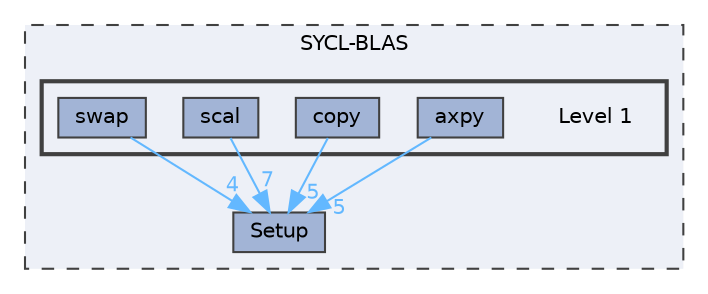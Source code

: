 digraph "SYCL-BLAS/Level 1"
{
 // LATEX_PDF_SIZE
  bgcolor="transparent";
  edge [fontname=Helvetica,fontsize=10,labelfontname=Helvetica,labelfontsize=10];
  node [fontname=Helvetica,fontsize=10,shape=box,height=0.2,width=0.4];
  compound=true
  subgraph clusterdir_2e9f169625e7208e21be673b418e5949 {
    graph [ bgcolor="#edf0f7", pencolor="grey25", label="SYCL-BLAS", fontname=Helvetica,fontsize=10 style="filled,dashed", URL="dir_2e9f169625e7208e21be673b418e5949.html",tooltip=""]
  dir_2cf803bbad5736ac46e5b9bef0403cf0 [label="Setup", fillcolor="#a2b4d6", color="grey25", style="filled", URL="dir_2cf803bbad5736ac46e5b9bef0403cf0.html",tooltip=""];
  subgraph clusterdir_4bdbafa1a890e85c566b99a7d5528745 {
    graph [ bgcolor="#edf0f7", pencolor="grey25", label="", fontname=Helvetica,fontsize=10 style="filled,bold", URL="dir_4bdbafa1a890e85c566b99a7d5528745.html",tooltip=""]
    dir_4bdbafa1a890e85c566b99a7d5528745 [shape=plaintext, label="Level 1"];
  dir_5b26f3b77052ee5914eb9abdf5d2fb37 [label="axpy", fillcolor="#a2b4d6", color="grey25", style="filled", URL="dir_5b26f3b77052ee5914eb9abdf5d2fb37.html",tooltip=""];
  dir_1d6be90e8f96798ae3f49dd6839f4864 [label="copy", fillcolor="#a2b4d6", color="grey25", style="filled", URL="dir_1d6be90e8f96798ae3f49dd6839f4864.html",tooltip=""];
  dir_ba3c2169517eea9bea8909081c6e95b9 [label="scal", fillcolor="#a2b4d6", color="grey25", style="filled", URL="dir_ba3c2169517eea9bea8909081c6e95b9.html",tooltip=""];
  dir_93f83f988d28987940e9df83c652871e [label="swap", fillcolor="#a2b4d6", color="grey25", style="filled", URL="dir_93f83f988d28987940e9df83c652871e.html",tooltip=""];
  }
  }
  dir_5b26f3b77052ee5914eb9abdf5d2fb37->dir_2cf803bbad5736ac46e5b9bef0403cf0 [headlabel="5", labeldistance=1.5 headhref="dir_000000_000004.html" href="dir_000000_000004.html" color="steelblue1" fontcolor="steelblue1"];
  dir_1d6be90e8f96798ae3f49dd6839f4864->dir_2cf803bbad5736ac46e5b9bef0403cf0 [headlabel="5", labeldistance=1.5 headhref="dir_000001_000004.html" href="dir_000001_000004.html" color="steelblue1" fontcolor="steelblue1"];
  dir_ba3c2169517eea9bea8909081c6e95b9->dir_2cf803bbad5736ac46e5b9bef0403cf0 [headlabel="7", labeldistance=1.5 headhref="dir_000003_000004.html" href="dir_000003_000004.html" color="steelblue1" fontcolor="steelblue1"];
  dir_93f83f988d28987940e9df83c652871e->dir_2cf803bbad5736ac46e5b9bef0403cf0 [headlabel="4", labeldistance=1.5 headhref="dir_000005_000004.html" href="dir_000005_000004.html" color="steelblue1" fontcolor="steelblue1"];
}
